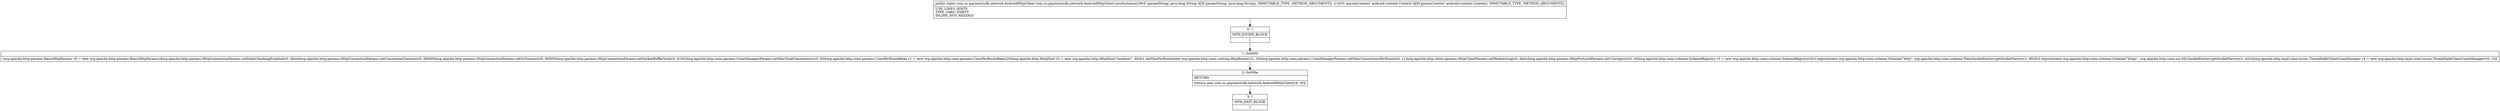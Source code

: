 digraph "CFG forcom.uc.paymentsdk.network.AndroidHttpClient.newInstance(Ljava\/lang\/String;Landroid\/content\/Context;)Lcom\/uc\/paymentsdk\/network\/AndroidHttpClient;" {
Node_0 [shape=record,label="{0\:\ ?|MTH_ENTER_BLOCK\l|l}"];
Node_1 [shape=record,label="{1\:\ 0x0000|lorg.apache.http.params.BasicHttpParams r0 = new org.apache.http.params.BasicHttpParams()lorg.apache.http.params.HttpConnectionParams.setStaleCheckingEnabled(r0, false)lorg.apache.http.params.HttpConnectionParams.setConnectionTimeout(r0, 60000)lorg.apache.http.params.HttpConnectionParams.setSoTimeout(r0, 60000)lorg.apache.http.params.HttpConnectionParams.setSocketBufferSize(r0, 8192)lorg.apache.http.conn.params.ConnManagerParams.setMaxTotalConnections(r0, 60)lorg.apache.http.conn.params.ConnPerRouteBean r1 = new org.apache.http.conn.params.ConnPerRouteBean(20)lorg.apache.http.HttpHost r2 = new org.apache.http.HttpHost(\"locahost\", 80)lr1.setMaxForRoute(new org.apache.http.conn.routing.HttpRoute(r2), 20)lorg.apache.http.conn.params.ConnManagerParams.setMaxConnectionsPerRoute(r0, r1)lorg.apache.http.client.params.HttpClientParams.setRedirecting(r0, false)lorg.apache.http.params.HttpProtocolParams.setUserAgent(r0, r9)lorg.apache.http.conn.scheme.SchemeRegistry r3 = new org.apache.http.conn.scheme.SchemeRegistry()lr3.register(new org.apache.http.conn.scheme.Scheme(\"http\", org.apache.http.conn.scheme.PlainSocketFactory.getSocketFactory(), 80))lr3.register(new org.apache.http.conn.scheme.Scheme(\"https\", org.apache.http.conn.ssl.SSLSocketFactory.getSocketFactory(), 443))lorg.apache.http.impl.conn.tsccm.ThreadSafeClientConnManager r4 = new org.apache.http.impl.conn.tsccm.ThreadSafeClientConnManager(r0, r3)l}"];
Node_2 [shape=record,label="{2\:\ 0x006a|RETURN\l|lreturn new com.uc.paymentsdk.network.AndroidHttpClient(r4, r0)l}"];
Node_3 [shape=record,label="{3\:\ ?|MTH_EXIT_BLOCK\l|l}"];
MethodNode[shape=record,label="{public static com.uc.paymentsdk.network.AndroidHttpClient com.uc.paymentsdk.network.AndroidHttpClient.newInstance((r9v0 'paramString' java.lang.String A[D('paramString' java.lang.String), IMMUTABLE_TYPE, METHOD_ARGUMENT]), (r10v0 'paramContext' android.content.Context A[D('paramContext' android.content.Context), IMMUTABLE_TYPE, METHOD_ARGUMENT]))  | USE_LINES_HINTS\lTYPE_VARS: EMPTY\lINLINE_NOT_NEEDED\l}"];
MethodNode -> Node_0;
Node_0 -> Node_1;
Node_1 -> Node_2;
Node_2 -> Node_3;
}

